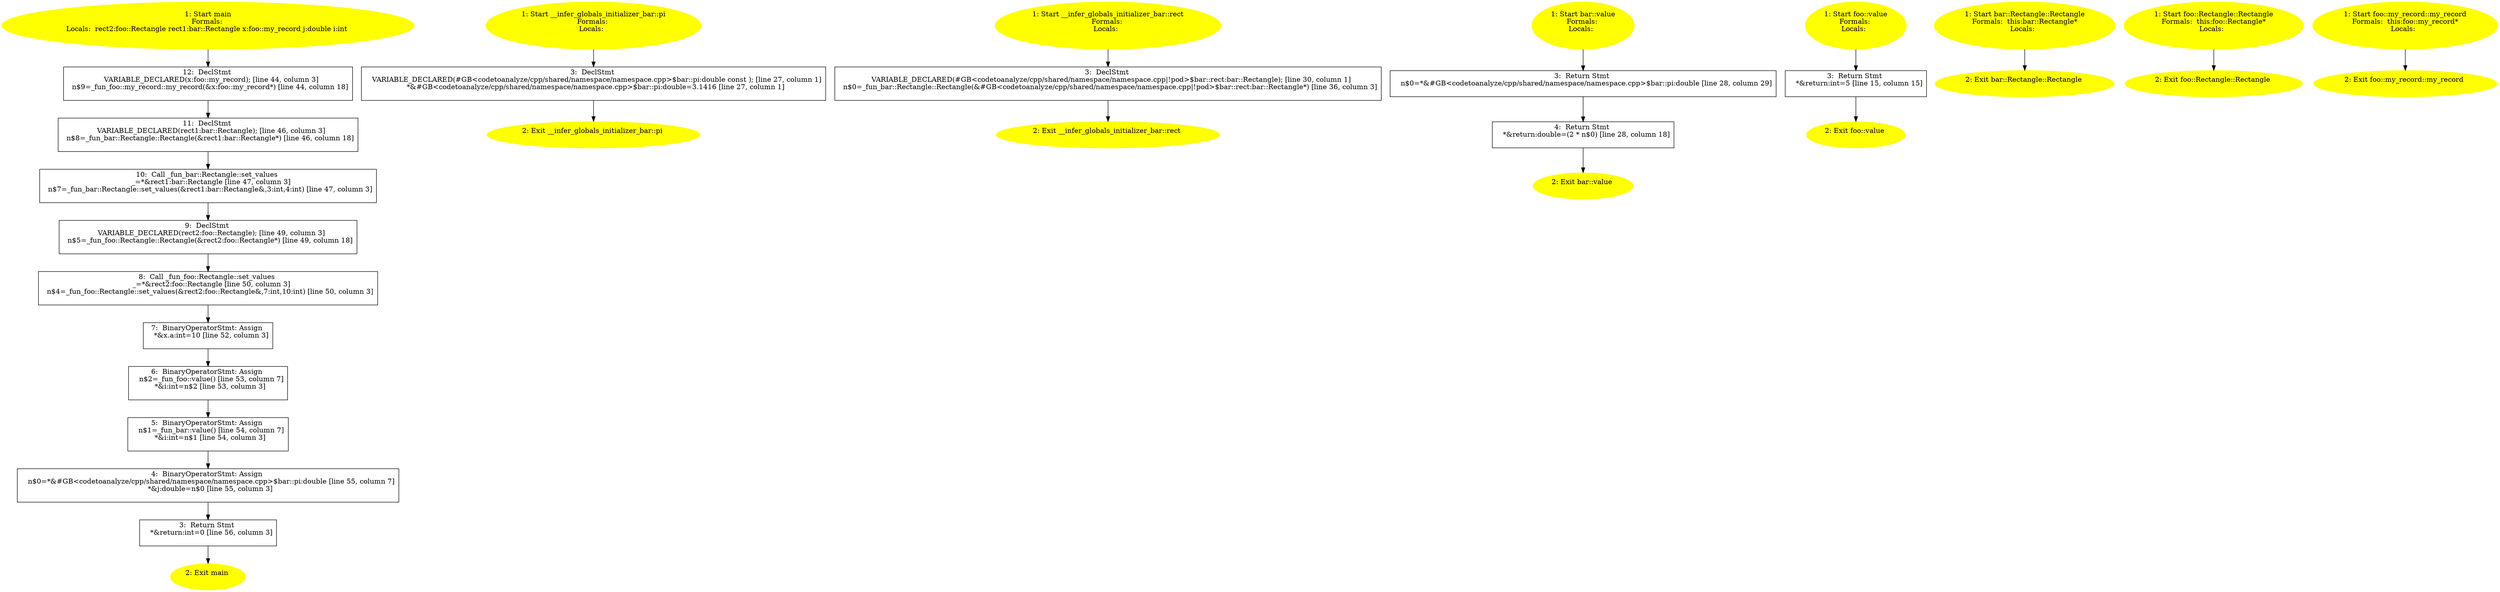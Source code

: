 /* @generated */
digraph cfg {
"main.fad58de7366495db_1" [label="1: Start main\nFormals: \nLocals:  rect2:foo::Rectangle rect1:bar::Rectangle x:foo::my_record j:double i:int \n  " color=yellow style=filled]
	

	 "main.fad58de7366495db_1" -> "main.fad58de7366495db_12" ;
"main.fad58de7366495db_2" [label="2: Exit main \n  " color=yellow style=filled]
	

"main.fad58de7366495db_3" [label="3:  Return Stmt \n   *&return:int=0 [line 56, column 3]\n " shape="box"]
	

	 "main.fad58de7366495db_3" -> "main.fad58de7366495db_2" ;
"main.fad58de7366495db_4" [label="4:  BinaryOperatorStmt: Assign \n   n$0=*&#GB<codetoanalyze/cpp/shared/namespace/namespace.cpp>$bar::pi:double [line 55, column 7]\n  *&j:double=n$0 [line 55, column 3]\n " shape="box"]
	

	 "main.fad58de7366495db_4" -> "main.fad58de7366495db_3" ;
"main.fad58de7366495db_5" [label="5:  BinaryOperatorStmt: Assign \n   n$1=_fun_bar::value() [line 54, column 7]\n  *&i:int=n$1 [line 54, column 3]\n " shape="box"]
	

	 "main.fad58de7366495db_5" -> "main.fad58de7366495db_4" ;
"main.fad58de7366495db_6" [label="6:  BinaryOperatorStmt: Assign \n   n$2=_fun_foo::value() [line 53, column 7]\n  *&i:int=n$2 [line 53, column 3]\n " shape="box"]
	

	 "main.fad58de7366495db_6" -> "main.fad58de7366495db_5" ;
"main.fad58de7366495db_7" [label="7:  BinaryOperatorStmt: Assign \n   *&x.a:int=10 [line 52, column 3]\n " shape="box"]
	

	 "main.fad58de7366495db_7" -> "main.fad58de7366495db_6" ;
"main.fad58de7366495db_8" [label="8:  Call _fun_foo::Rectangle::set_values \n   _=*&rect2:foo::Rectangle [line 50, column 3]\n  n$4=_fun_foo::Rectangle::set_values(&rect2:foo::Rectangle&,7:int,10:int) [line 50, column 3]\n " shape="box"]
	

	 "main.fad58de7366495db_8" -> "main.fad58de7366495db_7" ;
"main.fad58de7366495db_9" [label="9:  DeclStmt \n   VARIABLE_DECLARED(rect2:foo::Rectangle); [line 49, column 3]\n  n$5=_fun_foo::Rectangle::Rectangle(&rect2:foo::Rectangle*) [line 49, column 18]\n " shape="box"]
	

	 "main.fad58de7366495db_9" -> "main.fad58de7366495db_8" ;
"main.fad58de7366495db_10" [label="10:  Call _fun_bar::Rectangle::set_values \n   _=*&rect1:bar::Rectangle [line 47, column 3]\n  n$7=_fun_bar::Rectangle::set_values(&rect1:bar::Rectangle&,3:int,4:int) [line 47, column 3]\n " shape="box"]
	

	 "main.fad58de7366495db_10" -> "main.fad58de7366495db_9" ;
"main.fad58de7366495db_11" [label="11:  DeclStmt \n   VARIABLE_DECLARED(rect1:bar::Rectangle); [line 46, column 3]\n  n$8=_fun_bar::Rectangle::Rectangle(&rect1:bar::Rectangle*) [line 46, column 18]\n " shape="box"]
	

	 "main.fad58de7366495db_11" -> "main.fad58de7366495db_10" ;
"main.fad58de7366495db_12" [label="12:  DeclStmt \n   VARIABLE_DECLARED(x:foo::my_record); [line 44, column 3]\n  n$9=_fun_foo::my_record::my_record(&x:foo::my_record*) [line 44, column 18]\n " shape="box"]
	

	 "main.fad58de7366495db_12" -> "main.fad58de7366495db_11" ;
"pi#__infer_globals_initializer_ba.1155d696836634e0_1" [label="1: Start __infer_globals_initializer_bar::pi\nFormals: \nLocals:  \n  " color=yellow style=filled]
	

	 "pi#__infer_globals_initializer_ba.1155d696836634e0_1" -> "pi#__infer_globals_initializer_ba.1155d696836634e0_3" ;
"pi#__infer_globals_initializer_ba.1155d696836634e0_2" [label="2: Exit __infer_globals_initializer_bar::pi \n  " color=yellow style=filled]
	

"pi#__infer_globals_initializer_ba.1155d696836634e0_3" [label="3:  DeclStmt \n   VARIABLE_DECLARED(#GB<codetoanalyze/cpp/shared/namespace/namespace.cpp>$bar::pi:double const ); [line 27, column 1]\n  *&#GB<codetoanalyze/cpp/shared/namespace/namespace.cpp>$bar::pi:double=3.1416 [line 27, column 1]\n " shape="box"]
	

	 "pi#__infer_globals_initializer_ba.1155d696836634e0_3" -> "pi#__infer_globals_initializer_ba.1155d696836634e0_2" ;
"rect#__infer_globals_initializer_.4a1fbff7dd04d46c_1" [label="1: Start __infer_globals_initializer_bar::rect\nFormals: \nLocals:  \n  " color=yellow style=filled]
	

	 "rect#__infer_globals_initializer_.4a1fbff7dd04d46c_1" -> "rect#__infer_globals_initializer_.4a1fbff7dd04d46c_3" ;
"rect#__infer_globals_initializer_.4a1fbff7dd04d46c_2" [label="2: Exit __infer_globals_initializer_bar::rect \n  " color=yellow style=filled]
	

"rect#__infer_globals_initializer_.4a1fbff7dd04d46c_3" [label="3:  DeclStmt \n   VARIABLE_DECLARED(#GB<codetoanalyze/cpp/shared/namespace/namespace.cpp|!pod>$bar::rect:bar::Rectangle); [line 30, column 1]\n  n$0=_fun_bar::Rectangle::Rectangle(&#GB<codetoanalyze/cpp/shared/namespace/namespace.cpp|!pod>$bar::rect:bar::Rectangle*) [line 36, column 3]\n " shape="box"]
	

	 "rect#__infer_globals_initializer_.4a1fbff7dd04d46c_3" -> "rect#__infer_globals_initializer_.4a1fbff7dd04d46c_2" ;
"value#bar#16302148298864778751.e55afab5e7523c08_1" [label="1: Start bar::value\nFormals: \nLocals:  \n  " color=yellow style=filled]
	

	 "value#bar#16302148298864778751.e55afab5e7523c08_1" -> "value#bar#16302148298864778751.e55afab5e7523c08_3" ;
"value#bar#16302148298864778751.e55afab5e7523c08_2" [label="2: Exit bar::value \n  " color=yellow style=filled]
	

"value#bar#16302148298864778751.e55afab5e7523c08_3" [label="3:  Return Stmt \n   n$0=*&#GB<codetoanalyze/cpp/shared/namespace/namespace.cpp>$bar::pi:double [line 28, column 29]\n " shape="box"]
	

	 "value#bar#16302148298864778751.e55afab5e7523c08_3" -> "value#bar#16302148298864778751.e55afab5e7523c08_4" ;
"value#bar#16302148298864778751.e55afab5e7523c08_4" [label="4:  Return Stmt \n   *&return:double=(2 * n$0) [line 28, column 18]\n " shape="box"]
	

	 "value#bar#16302148298864778751.e55afab5e7523c08_4" -> "value#bar#16302148298864778751.e55afab5e7523c08_2" ;
"value#foo#118977410660901546.9623db3632a56e3c_1" [label="1: Start foo::value\nFormals: \nLocals:  \n  " color=yellow style=filled]
	

	 "value#foo#118977410660901546.9623db3632a56e3c_1" -> "value#foo#118977410660901546.9623db3632a56e3c_3" ;
"value#foo#118977410660901546.9623db3632a56e3c_2" [label="2: Exit foo::value \n  " color=yellow style=filled]
	

"value#foo#118977410660901546.9623db3632a56e3c_3" [label="3:  Return Stmt \n   *&return:int=5 [line 15, column 15]\n " shape="box"]
	

	 "value#foo#118977410660901546.9623db3632a56e3c_3" -> "value#foo#118977410660901546.9623db3632a56e3c_2" ;
"Rectangle#Rectangle#bar#{18069594.883c7d8d590bc4cf_1" [label="1: Start bar::Rectangle::Rectangle\nFormals:  this:bar::Rectangle*\nLocals:  \n  " color=yellow style=filled]
	

	 "Rectangle#Rectangle#bar#{18069594.883c7d8d590bc4cf_1" -> "Rectangle#Rectangle#bar#{18069594.883c7d8d590bc4cf_2" ;
"Rectangle#Rectangle#bar#{18069594.883c7d8d590bc4cf_2" [label="2: Exit bar::Rectangle::Rectangle \n  " color=yellow style=filled]
	

"Rectangle#Rectangle#foo#{67015167.dc8f327580331791_1" [label="1: Start foo::Rectangle::Rectangle\nFormals:  this:foo::Rectangle*\nLocals:  \n  " color=yellow style=filled]
	

	 "Rectangle#Rectangle#foo#{67015167.dc8f327580331791_1" -> "Rectangle#Rectangle#foo#{67015167.dc8f327580331791_2" ;
"Rectangle#Rectangle#foo#{67015167.dc8f327580331791_2" [label="2: Exit foo::Rectangle::Rectangle \n  " color=yellow style=filled]
	

"my_record#my_record#foo#{31826141.b090dd5c7908e730_1" [label="1: Start foo::my_record::my_record\nFormals:  this:foo::my_record*\nLocals:  \n  " color=yellow style=filled]
	

	 "my_record#my_record#foo#{31826141.b090dd5c7908e730_1" -> "my_record#my_record#foo#{31826141.b090dd5c7908e730_2" ;
"my_record#my_record#foo#{31826141.b090dd5c7908e730_2" [label="2: Exit foo::my_record::my_record \n  " color=yellow style=filled]
	

}
